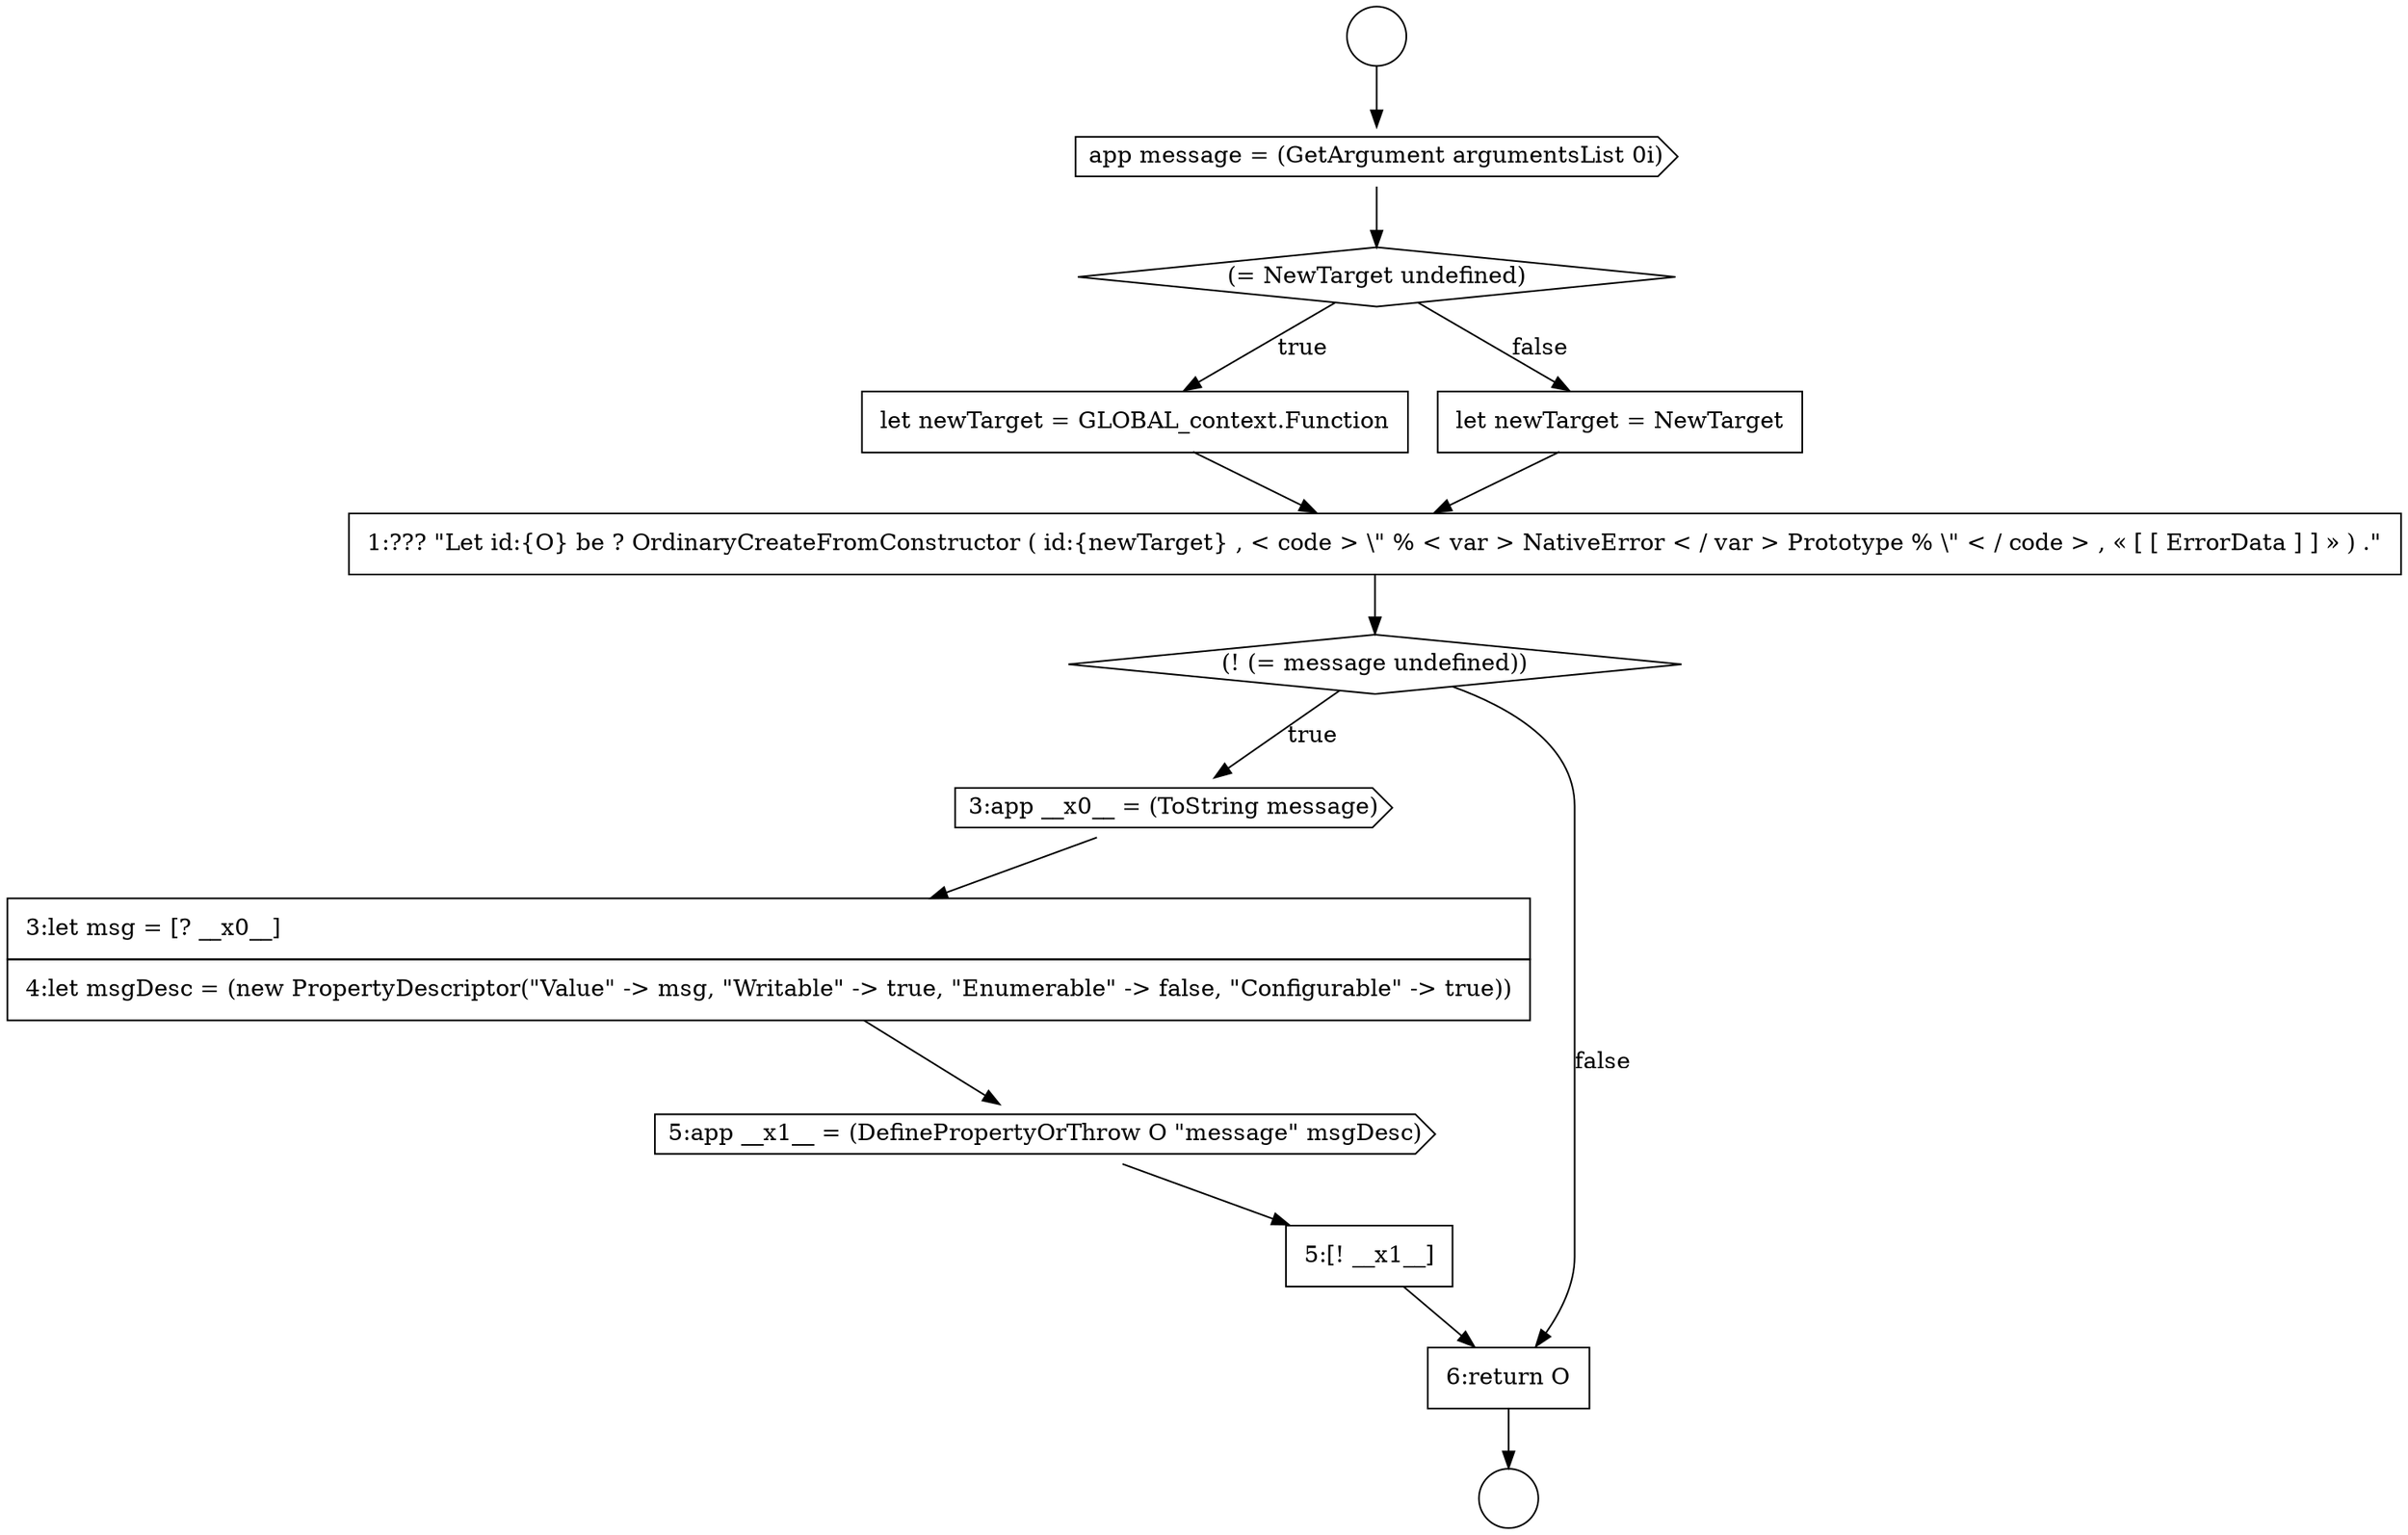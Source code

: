 digraph {
  node10854 [shape=cds, label=<<font color="black">3:app __x0__ = (ToString message)</font>> color="black" fillcolor="white" style=filled]
  node10850 [shape=none, margin=0, label=<<font color="black">
    <table border="0" cellborder="1" cellspacing="0" cellpadding="10">
      <tr><td align="left">let newTarget = GLOBAL_context.Function</td></tr>
    </table>
  </font>> color="black" fillcolor="white" style=filled]
  node10855 [shape=none, margin=0, label=<<font color="black">
    <table border="0" cellborder="1" cellspacing="0" cellpadding="10">
      <tr><td align="left">3:let msg = [? __x0__]</td></tr>
      <tr><td align="left">4:let msgDesc = (new PropertyDescriptor(&quot;Value&quot; -&gt; msg, &quot;Writable&quot; -&gt; true, &quot;Enumerable&quot; -&gt; false, &quot;Configurable&quot; -&gt; true))</td></tr>
    </table>
  </font>> color="black" fillcolor="white" style=filled]
  node10858 [shape=none, margin=0, label=<<font color="black">
    <table border="0" cellborder="1" cellspacing="0" cellpadding="10">
      <tr><td align="left">6:return O</td></tr>
    </table>
  </font>> color="black" fillcolor="white" style=filled]
  node10848 [shape=cds, label=<<font color="black">app message = (GetArgument argumentsList 0i)</font>> color="black" fillcolor="white" style=filled]
  node10851 [shape=none, margin=0, label=<<font color="black">
    <table border="0" cellborder="1" cellspacing="0" cellpadding="10">
      <tr><td align="left">let newTarget = NewTarget</td></tr>
    </table>
  </font>> color="black" fillcolor="white" style=filled]
  node10857 [shape=none, margin=0, label=<<font color="black">
    <table border="0" cellborder="1" cellspacing="0" cellpadding="10">
      <tr><td align="left">5:[! __x1__]</td></tr>
    </table>
  </font>> color="black" fillcolor="white" style=filled]
  node10847 [shape=circle label=" " color="black" fillcolor="white" style=filled]
  node10852 [shape=none, margin=0, label=<<font color="black">
    <table border="0" cellborder="1" cellspacing="0" cellpadding="10">
      <tr><td align="left">1:??? &quot;Let id:{O} be ? OrdinaryCreateFromConstructor ( id:{newTarget} , &lt; code &gt; \&quot; % &lt; var &gt; NativeError &lt; / var &gt; Prototype % \&quot; &lt; / code &gt; , &laquo; [ [ ErrorData ] ] &raquo; ) .&quot;</td></tr>
    </table>
  </font>> color="black" fillcolor="white" style=filled]
  node10856 [shape=cds, label=<<font color="black">5:app __x1__ = (DefinePropertyOrThrow O &quot;message&quot; msgDesc)</font>> color="black" fillcolor="white" style=filled]
  node10846 [shape=circle label=" " color="black" fillcolor="white" style=filled]
  node10853 [shape=diamond, label=<<font color="black">(! (= message undefined))</font>> color="black" fillcolor="white" style=filled]
  node10849 [shape=diamond, label=<<font color="black">(= NewTarget undefined)</font>> color="black" fillcolor="white" style=filled]
  node10846 -> node10848 [ color="black"]
  node10851 -> node10852 [ color="black"]
  node10848 -> node10849 [ color="black"]
  node10857 -> node10858 [ color="black"]
  node10850 -> node10852 [ color="black"]
  node10852 -> node10853 [ color="black"]
  node10853 -> node10854 [label=<<font color="black">true</font>> color="black"]
  node10853 -> node10858 [label=<<font color="black">false</font>> color="black"]
  node10856 -> node10857 [ color="black"]
  node10854 -> node10855 [ color="black"]
  node10858 -> node10847 [ color="black"]
  node10855 -> node10856 [ color="black"]
  node10849 -> node10850 [label=<<font color="black">true</font>> color="black"]
  node10849 -> node10851 [label=<<font color="black">false</font>> color="black"]
}
